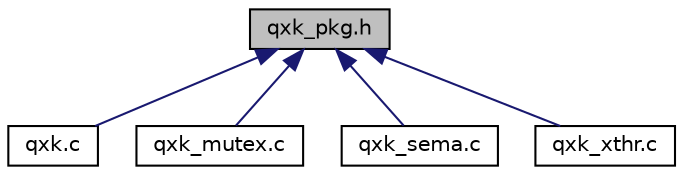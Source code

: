 digraph "qxk_pkg.h"
{
 // LATEX_PDF_SIZE
  edge [fontname="Helvetica",fontsize="10",labelfontname="Helvetica",labelfontsize="10"];
  node [fontname="Helvetica",fontsize="10",shape=record];
  Node1 [label="qxk_pkg.h",height=0.2,width=0.4,color="black", fillcolor="grey75", style="filled", fontcolor="black",tooltip="Internal (package scope) QXK/C interface."];
  Node1 -> Node2 [dir="back",color="midnightblue",fontsize="10",style="solid",fontname="Helvetica"];
  Node2 [label="qxk.c",height=0.2,width=0.4,color="black", fillcolor="white", style="filled",URL="$qxk_8c.html",tooltip="QXK preemptive dual-mode kernel core functions."];
  Node1 -> Node3 [dir="back",color="midnightblue",fontsize="10",style="solid",fontname="Helvetica"];
  Node3 [label="qxk_mutex.c",height=0.2,width=0.4,color="black", fillcolor="white", style="filled",URL="$qxk__mutex_8c.html",tooltip="QXMutex_init(), QXMutex_lock(), QXMutex_tryLock() and QXMutex_unlock() definitions."];
  Node1 -> Node4 [dir="back",color="midnightblue",fontsize="10",style="solid",fontname="Helvetica"];
  Node4 [label="qxk_sema.c",height=0.2,width=0.4,color="black", fillcolor="white", style="filled",URL="$qxk__sema_8c.html",tooltip="QXK preemptive kernel semaphore functions."];
  Node1 -> Node5 [dir="back",color="midnightblue",fontsize="10",style="solid",fontname="Helvetica"];
  Node5 [label="qxk_xthr.c",height=0.2,width=0.4,color="black", fillcolor="white", style="filled",URL="$qxk__xthr_8c.html",tooltip="QXK preemptive kernel extended (blocking) thread functions."];
}
